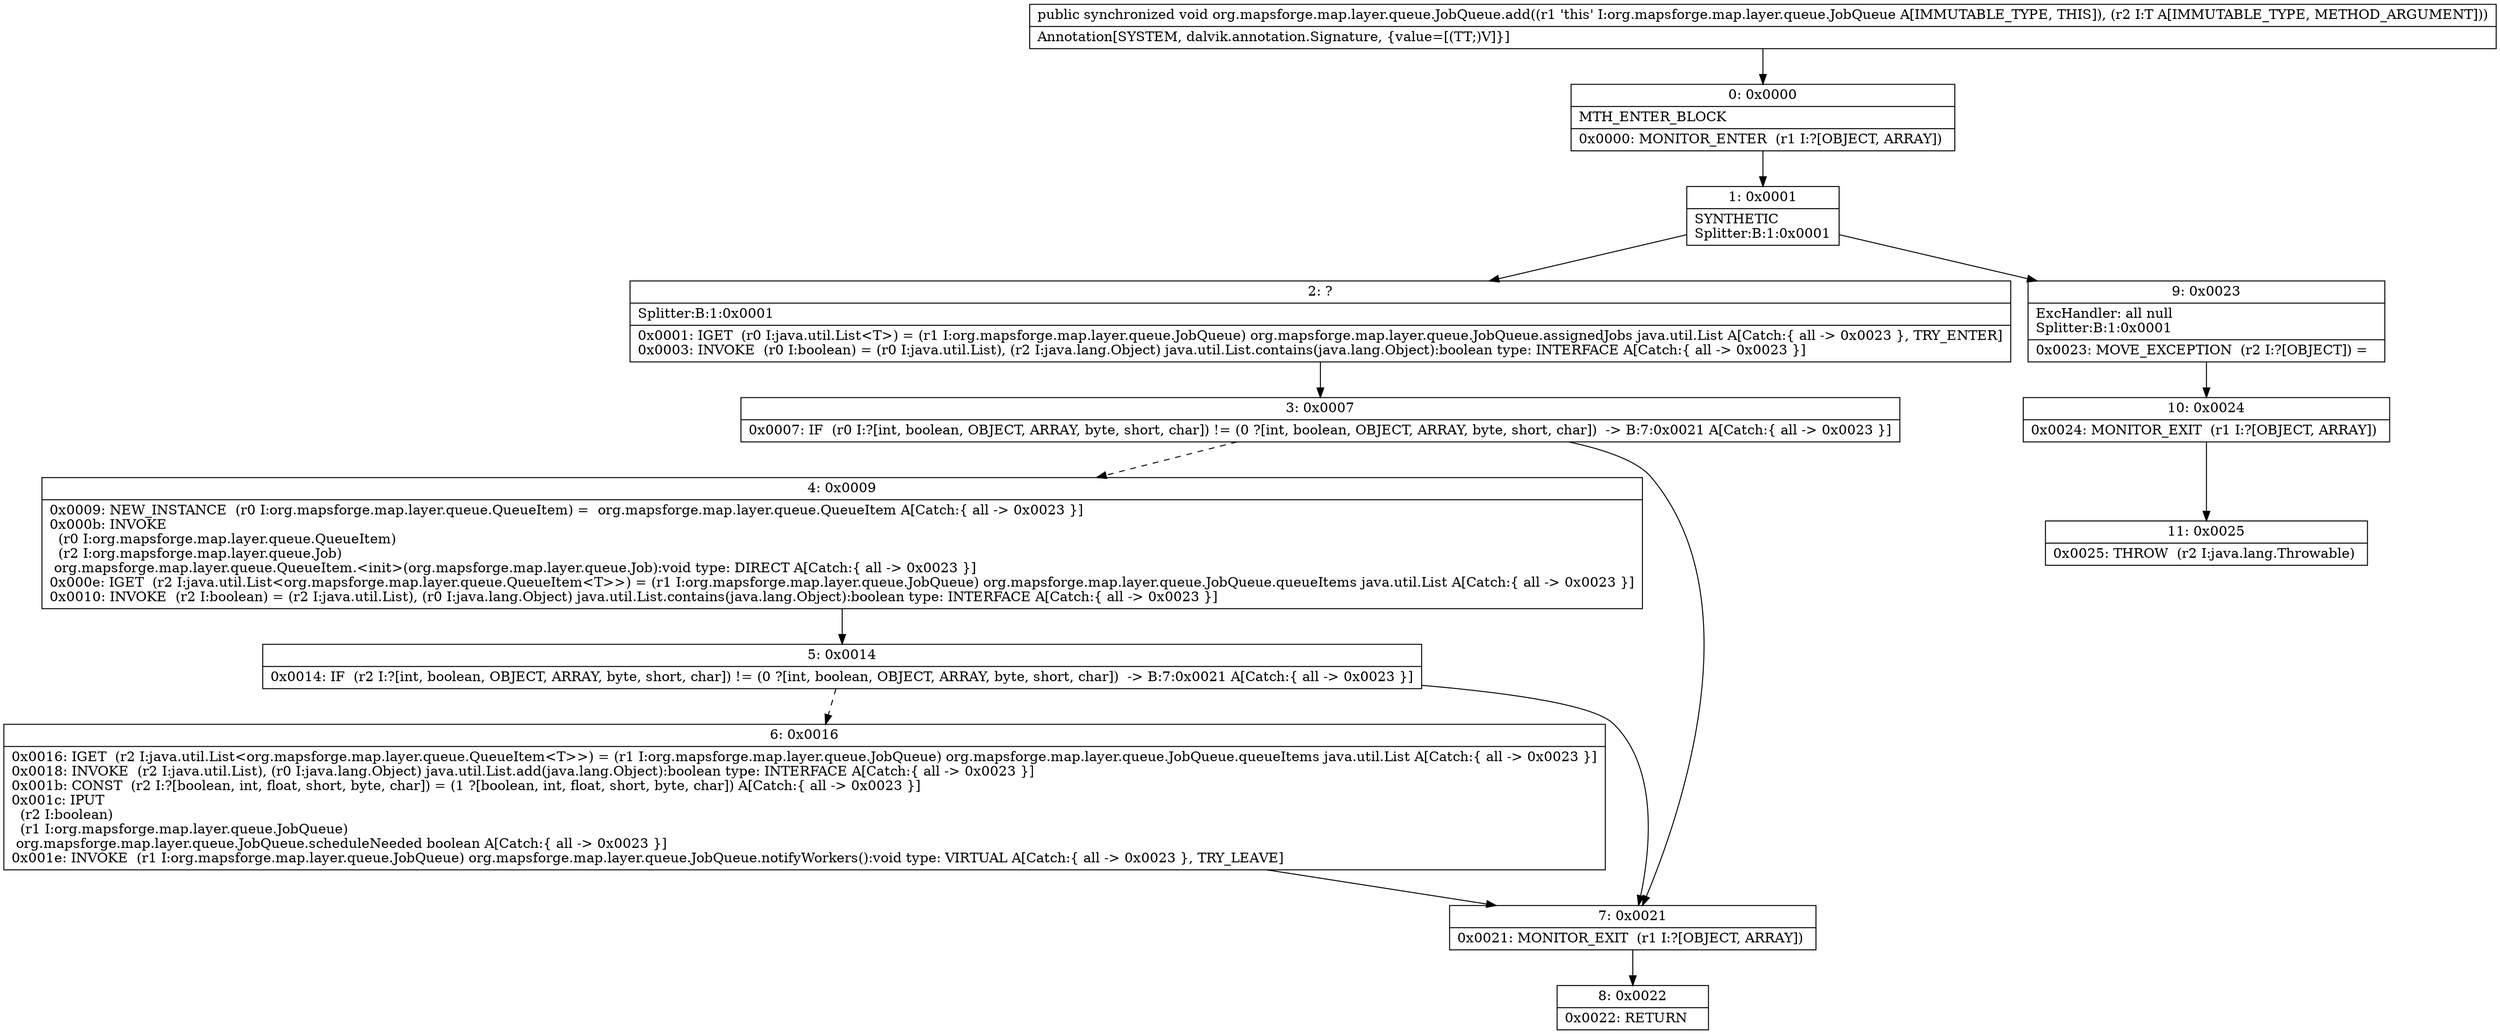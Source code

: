 digraph "CFG fororg.mapsforge.map.layer.queue.JobQueue.add(Lorg\/mapsforge\/map\/layer\/queue\/Job;)V" {
Node_0 [shape=record,label="{0\:\ 0x0000|MTH_ENTER_BLOCK\l|0x0000: MONITOR_ENTER  (r1 I:?[OBJECT, ARRAY]) \l}"];
Node_1 [shape=record,label="{1\:\ 0x0001|SYNTHETIC\lSplitter:B:1:0x0001\l}"];
Node_2 [shape=record,label="{2\:\ ?|Splitter:B:1:0x0001\l|0x0001: IGET  (r0 I:java.util.List\<T\>) = (r1 I:org.mapsforge.map.layer.queue.JobQueue) org.mapsforge.map.layer.queue.JobQueue.assignedJobs java.util.List A[Catch:\{ all \-\> 0x0023 \}, TRY_ENTER]\l0x0003: INVOKE  (r0 I:boolean) = (r0 I:java.util.List), (r2 I:java.lang.Object) java.util.List.contains(java.lang.Object):boolean type: INTERFACE A[Catch:\{ all \-\> 0x0023 \}]\l}"];
Node_3 [shape=record,label="{3\:\ 0x0007|0x0007: IF  (r0 I:?[int, boolean, OBJECT, ARRAY, byte, short, char]) != (0 ?[int, boolean, OBJECT, ARRAY, byte, short, char])  \-\> B:7:0x0021 A[Catch:\{ all \-\> 0x0023 \}]\l}"];
Node_4 [shape=record,label="{4\:\ 0x0009|0x0009: NEW_INSTANCE  (r0 I:org.mapsforge.map.layer.queue.QueueItem) =  org.mapsforge.map.layer.queue.QueueItem A[Catch:\{ all \-\> 0x0023 \}]\l0x000b: INVOKE  \l  (r0 I:org.mapsforge.map.layer.queue.QueueItem)\l  (r2 I:org.mapsforge.map.layer.queue.Job)\l org.mapsforge.map.layer.queue.QueueItem.\<init\>(org.mapsforge.map.layer.queue.Job):void type: DIRECT A[Catch:\{ all \-\> 0x0023 \}]\l0x000e: IGET  (r2 I:java.util.List\<org.mapsforge.map.layer.queue.QueueItem\<T\>\>) = (r1 I:org.mapsforge.map.layer.queue.JobQueue) org.mapsforge.map.layer.queue.JobQueue.queueItems java.util.List A[Catch:\{ all \-\> 0x0023 \}]\l0x0010: INVOKE  (r2 I:boolean) = (r2 I:java.util.List), (r0 I:java.lang.Object) java.util.List.contains(java.lang.Object):boolean type: INTERFACE A[Catch:\{ all \-\> 0x0023 \}]\l}"];
Node_5 [shape=record,label="{5\:\ 0x0014|0x0014: IF  (r2 I:?[int, boolean, OBJECT, ARRAY, byte, short, char]) != (0 ?[int, boolean, OBJECT, ARRAY, byte, short, char])  \-\> B:7:0x0021 A[Catch:\{ all \-\> 0x0023 \}]\l}"];
Node_6 [shape=record,label="{6\:\ 0x0016|0x0016: IGET  (r2 I:java.util.List\<org.mapsforge.map.layer.queue.QueueItem\<T\>\>) = (r1 I:org.mapsforge.map.layer.queue.JobQueue) org.mapsforge.map.layer.queue.JobQueue.queueItems java.util.List A[Catch:\{ all \-\> 0x0023 \}]\l0x0018: INVOKE  (r2 I:java.util.List), (r0 I:java.lang.Object) java.util.List.add(java.lang.Object):boolean type: INTERFACE A[Catch:\{ all \-\> 0x0023 \}]\l0x001b: CONST  (r2 I:?[boolean, int, float, short, byte, char]) = (1 ?[boolean, int, float, short, byte, char]) A[Catch:\{ all \-\> 0x0023 \}]\l0x001c: IPUT  \l  (r2 I:boolean)\l  (r1 I:org.mapsforge.map.layer.queue.JobQueue)\l org.mapsforge.map.layer.queue.JobQueue.scheduleNeeded boolean A[Catch:\{ all \-\> 0x0023 \}]\l0x001e: INVOKE  (r1 I:org.mapsforge.map.layer.queue.JobQueue) org.mapsforge.map.layer.queue.JobQueue.notifyWorkers():void type: VIRTUAL A[Catch:\{ all \-\> 0x0023 \}, TRY_LEAVE]\l}"];
Node_7 [shape=record,label="{7\:\ 0x0021|0x0021: MONITOR_EXIT  (r1 I:?[OBJECT, ARRAY]) \l}"];
Node_8 [shape=record,label="{8\:\ 0x0022|0x0022: RETURN   \l}"];
Node_9 [shape=record,label="{9\:\ 0x0023|ExcHandler: all null\lSplitter:B:1:0x0001\l|0x0023: MOVE_EXCEPTION  (r2 I:?[OBJECT]) =  \l}"];
Node_10 [shape=record,label="{10\:\ 0x0024|0x0024: MONITOR_EXIT  (r1 I:?[OBJECT, ARRAY]) \l}"];
Node_11 [shape=record,label="{11\:\ 0x0025|0x0025: THROW  (r2 I:java.lang.Throwable) \l}"];
MethodNode[shape=record,label="{public synchronized void org.mapsforge.map.layer.queue.JobQueue.add((r1 'this' I:org.mapsforge.map.layer.queue.JobQueue A[IMMUTABLE_TYPE, THIS]), (r2 I:T A[IMMUTABLE_TYPE, METHOD_ARGUMENT]))  | Annotation[SYSTEM, dalvik.annotation.Signature, \{value=[(TT;)V]\}]\l}"];
MethodNode -> Node_0;
Node_0 -> Node_1;
Node_1 -> Node_2;
Node_1 -> Node_9;
Node_2 -> Node_3;
Node_3 -> Node_4[style=dashed];
Node_3 -> Node_7;
Node_4 -> Node_5;
Node_5 -> Node_6[style=dashed];
Node_5 -> Node_7;
Node_6 -> Node_7;
Node_7 -> Node_8;
Node_9 -> Node_10;
Node_10 -> Node_11;
}

